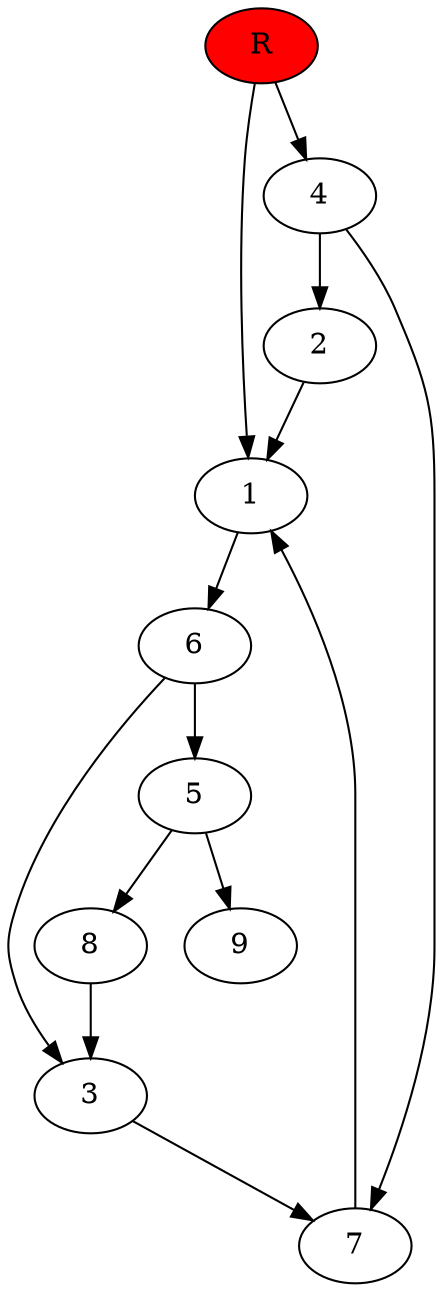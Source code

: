 digraph prb24970 {
	1
	2
	3
	4
	5
	6
	7
	8
	R [fillcolor="#ff0000" style=filled]
	1 -> 6
	2 -> 1
	3 -> 7
	4 -> 2
	4 -> 7
	5 -> 8
	5 -> 9
	6 -> 3
	6 -> 5
	7 -> 1
	8 -> 3
	R -> 1
	R -> 4
}
